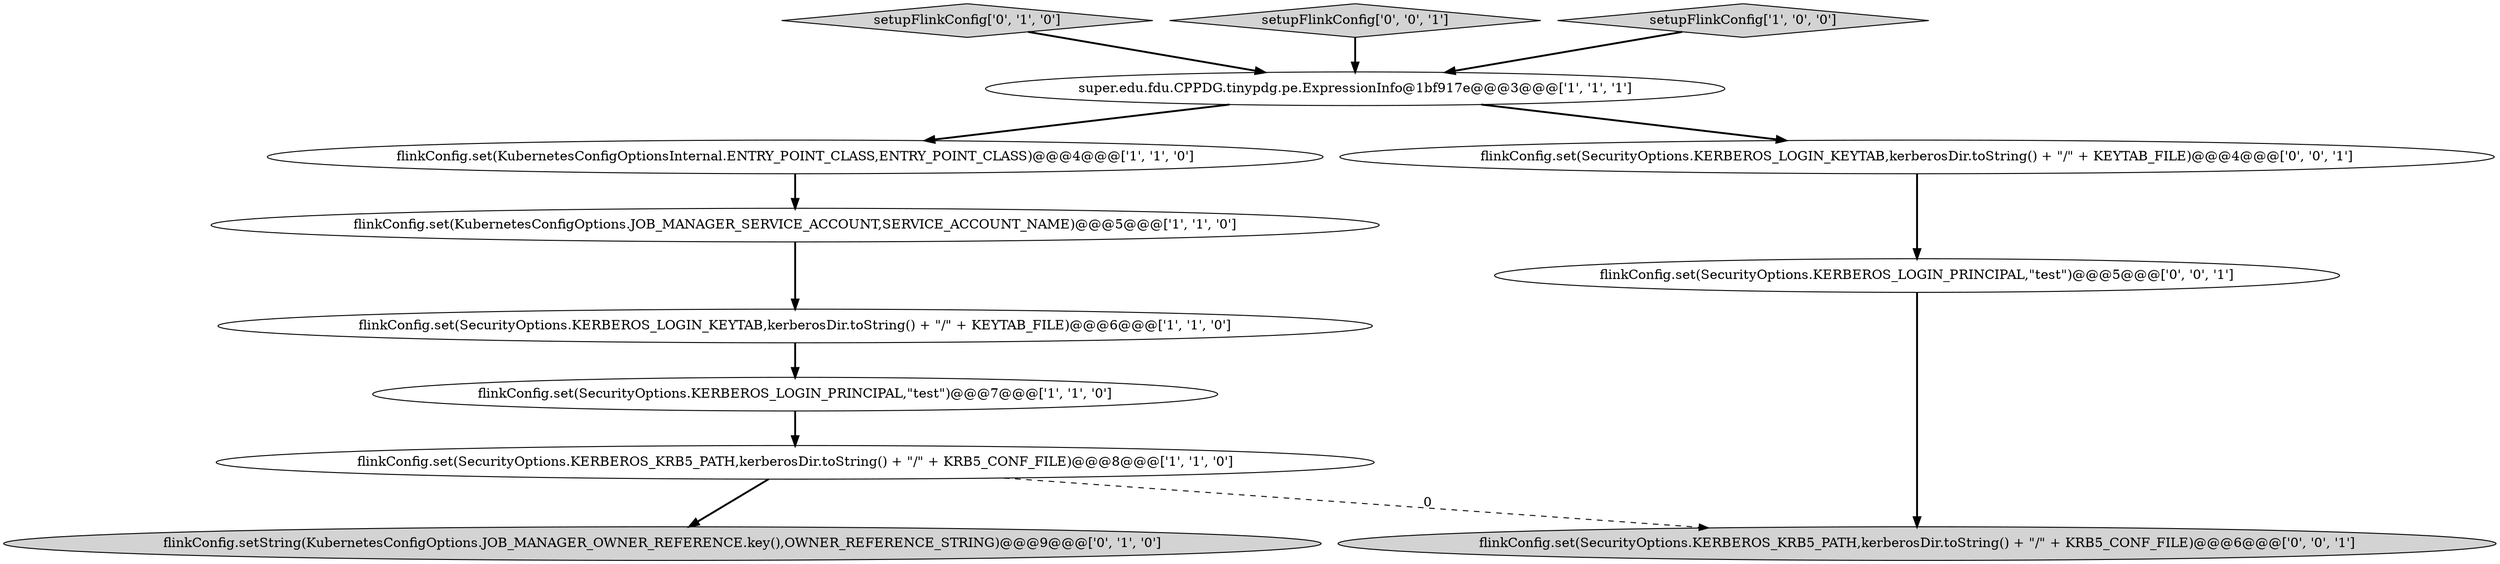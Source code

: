 digraph {
1 [style = filled, label = "flinkConfig.set(SecurityOptions.KERBEROS_LOGIN_KEYTAB,kerberosDir.toString() + \"/\" + KEYTAB_FILE)@@@6@@@['1', '1', '0']", fillcolor = white, shape = ellipse image = "AAA0AAABBB1BBB"];
5 [style = filled, label = "flinkConfig.set(KubernetesConfigOptionsInternal.ENTRY_POINT_CLASS,ENTRY_POINT_CLASS)@@@4@@@['1', '1', '0']", fillcolor = white, shape = ellipse image = "AAA0AAABBB1BBB"];
7 [style = filled, label = "flinkConfig.setString(KubernetesConfigOptions.JOB_MANAGER_OWNER_REFERENCE.key(),OWNER_REFERENCE_STRING)@@@9@@@['0', '1', '0']", fillcolor = lightgray, shape = ellipse image = "AAA1AAABBB2BBB"];
3 [style = filled, label = "flinkConfig.set(SecurityOptions.KERBEROS_LOGIN_PRINCIPAL,\"test\")@@@7@@@['1', '1', '0']", fillcolor = white, shape = ellipse image = "AAA0AAABBB1BBB"];
2 [style = filled, label = "flinkConfig.set(SecurityOptions.KERBEROS_KRB5_PATH,kerberosDir.toString() + \"/\" + KRB5_CONF_FILE)@@@8@@@['1', '1', '0']", fillcolor = white, shape = ellipse image = "AAA0AAABBB1BBB"];
8 [style = filled, label = "setupFlinkConfig['0', '1', '0']", fillcolor = lightgray, shape = diamond image = "AAA0AAABBB2BBB"];
9 [style = filled, label = "flinkConfig.set(SecurityOptions.KERBEROS_KRB5_PATH,kerberosDir.toString() + \"/\" + KRB5_CONF_FILE)@@@6@@@['0', '0', '1']", fillcolor = lightgray, shape = ellipse image = "AAA0AAABBB3BBB"];
0 [style = filled, label = "flinkConfig.set(KubernetesConfigOptions.JOB_MANAGER_SERVICE_ACCOUNT,SERVICE_ACCOUNT_NAME)@@@5@@@['1', '1', '0']", fillcolor = white, shape = ellipse image = "AAA0AAABBB1BBB"];
4 [style = filled, label = "super.edu.fdu.CPPDG.tinypdg.pe.ExpressionInfo@1bf917e@@@3@@@['1', '1', '1']", fillcolor = white, shape = ellipse image = "AAA0AAABBB1BBB"];
12 [style = filled, label = "setupFlinkConfig['0', '0', '1']", fillcolor = lightgray, shape = diamond image = "AAA0AAABBB3BBB"];
10 [style = filled, label = "flinkConfig.set(SecurityOptions.KERBEROS_LOGIN_KEYTAB,kerberosDir.toString() + \"/\" + KEYTAB_FILE)@@@4@@@['0', '0', '1']", fillcolor = white, shape = ellipse image = "AAA0AAABBB3BBB"];
11 [style = filled, label = "flinkConfig.set(SecurityOptions.KERBEROS_LOGIN_PRINCIPAL,\"test\")@@@5@@@['0', '0', '1']", fillcolor = white, shape = ellipse image = "AAA0AAABBB3BBB"];
6 [style = filled, label = "setupFlinkConfig['1', '0', '0']", fillcolor = lightgray, shape = diamond image = "AAA0AAABBB1BBB"];
4->10 [style = bold, label=""];
4->5 [style = bold, label=""];
0->1 [style = bold, label=""];
12->4 [style = bold, label=""];
2->9 [style = dashed, label="0"];
5->0 [style = bold, label=""];
1->3 [style = bold, label=""];
11->9 [style = bold, label=""];
10->11 [style = bold, label=""];
6->4 [style = bold, label=""];
8->4 [style = bold, label=""];
3->2 [style = bold, label=""];
2->7 [style = bold, label=""];
}

